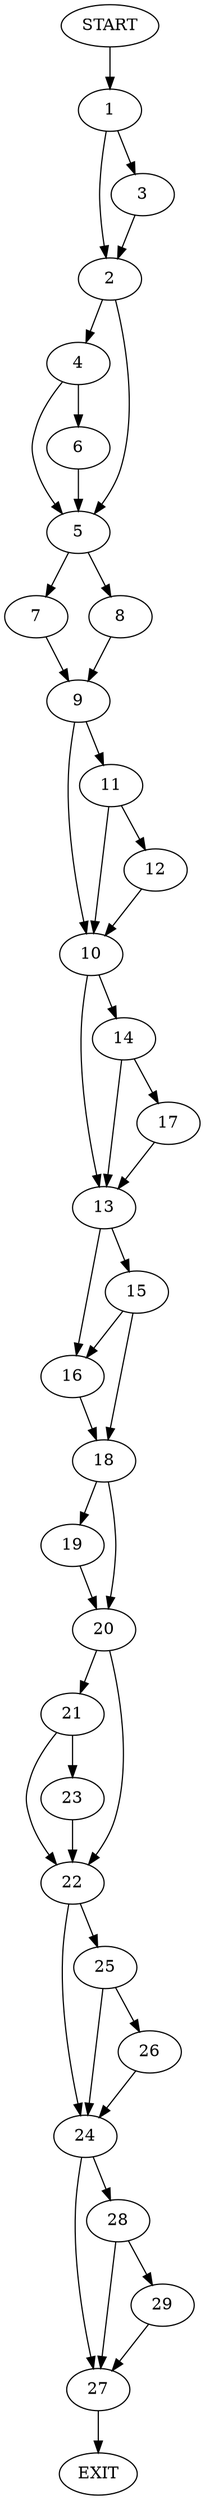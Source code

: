 digraph {
0 [label="START"]
30 [label="EXIT"]
0 -> 1
1 -> 2
1 -> 3
2 -> 4
2 -> 5
3 -> 2
4 -> 6
4 -> 5
5 -> 7
5 -> 8
6 -> 5
8 -> 9
7 -> 9
9 -> 10
9 -> 11
11 -> 10
11 -> 12
10 -> 13
10 -> 14
12 -> 10
13 -> 15
13 -> 16
14 -> 13
14 -> 17
17 -> 13
15 -> 18
15 -> 16
16 -> 18
18 -> 19
18 -> 20
20 -> 21
20 -> 22
19 -> 20
21 -> 22
21 -> 23
22 -> 24
22 -> 25
23 -> 22
25 -> 26
25 -> 24
24 -> 27
24 -> 28
26 -> 24
27 -> 30
28 -> 27
28 -> 29
29 -> 27
}
